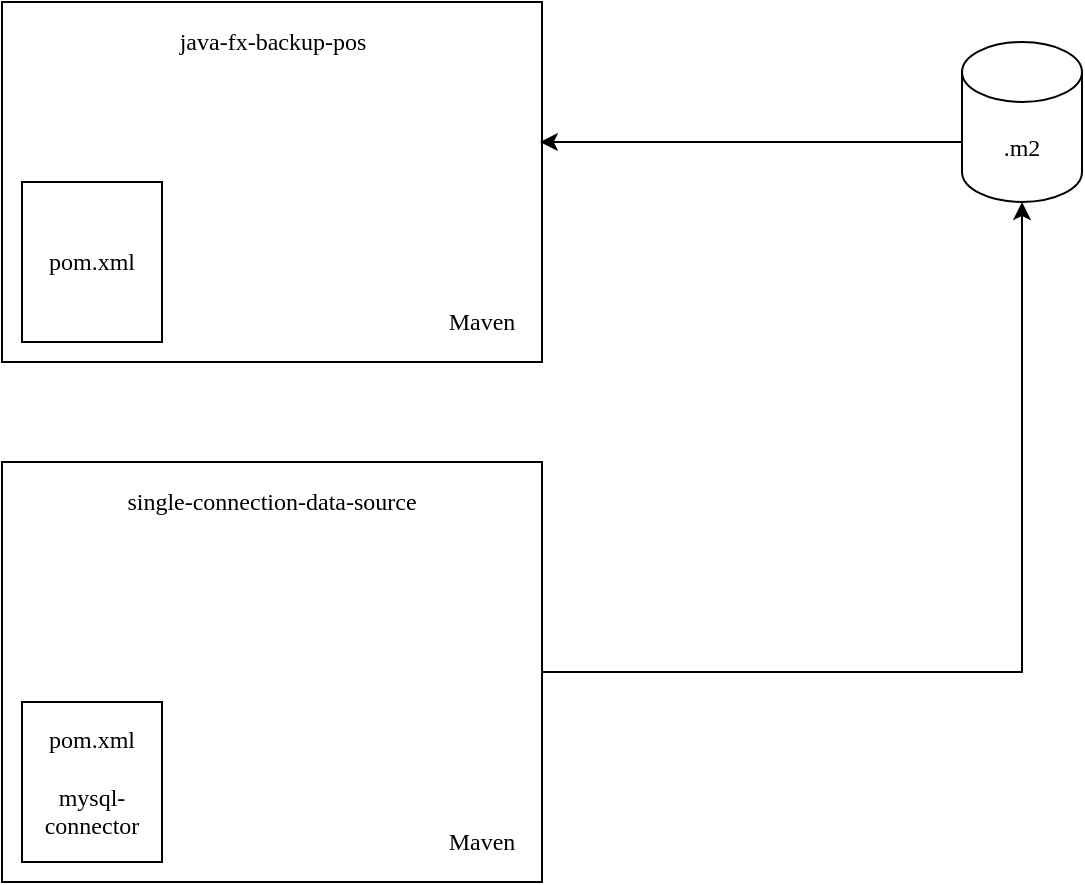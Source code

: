 <mxfile version="14.9.6" type="device"><diagram id="teF_2xrNUFZJybmuLqnI" name="Page-1"><mxGraphModel dx="868" dy="428" grid="1" gridSize="10" guides="1" tooltips="1" connect="1" arrows="1" fold="1" page="1" pageScale="1" pageWidth="850" pageHeight="1100" math="0" shadow="0"><root><mxCell id="0"/><mxCell id="1" parent="0"/><mxCell id="IMsoegX-7ya6BO8VOYSB-1" value="" style="rounded=0;whiteSpace=wrap;html=1;fontFamily=Ubuntu;fontSource=https%3A%2F%2Ffonts.googleapis.com%2Fcss%3Ffamily%3DUbuntu;" vertex="1" parent="1"><mxGeometry x="180" y="70" width="270" height="180" as="geometry"/></mxCell><mxCell id="IMsoegX-7ya6BO8VOYSB-2" value="Maven" style="text;html=1;strokeColor=none;fillColor=none;align=center;verticalAlign=middle;whiteSpace=wrap;rounded=0;fontFamily=Ubuntu;fontSource=https%3A%2F%2Ffonts.googleapis.com%2Fcss%3Ffamily%3DUbuntu;" vertex="1" parent="1"><mxGeometry x="400" y="220" width="40" height="20" as="geometry"/></mxCell><mxCell id="IMsoegX-7ya6BO8VOYSB-3" value="pom.xml" style="rounded=0;whiteSpace=wrap;html=1;fontFamily=Ubuntu;fontSource=https%3A%2F%2Ffonts.googleapis.com%2Fcss%3Ffamily%3DUbuntu;" vertex="1" parent="1"><mxGeometry x="190" y="160" width="70" height="80" as="geometry"/></mxCell><mxCell id="IMsoegX-7ya6BO8VOYSB-5" value="java-fx-backup-pos" style="text;html=1;strokeColor=none;fillColor=none;align=center;verticalAlign=middle;whiteSpace=wrap;rounded=0;fontFamily=Ubuntu;fontSource=https%3A%2F%2Ffonts.googleapis.com%2Fcss%3Ffamily%3DUbuntu;" vertex="1" parent="1"><mxGeometry x="262.5" y="80" width="105" height="20" as="geometry"/></mxCell><mxCell id="IMsoegX-7ya6BO8VOYSB-13" style="edgeStyle=orthogonalEdgeStyle;rounded=0;orthogonalLoop=1;jettySize=auto;html=1;entryX=0.996;entryY=0.389;entryDx=0;entryDy=0;entryPerimeter=0;fontFamily=Ubuntu;fontSource=https%3A%2F%2Ffonts.googleapis.com%2Fcss%3Ffamily%3DUbuntu;" edge="1" parent="1" source="IMsoegX-7ya6BO8VOYSB-6" target="IMsoegX-7ya6BO8VOYSB-1"><mxGeometry relative="1" as="geometry"><Array as="points"><mxPoint x="600" y="140"/><mxPoint x="600" y="140"/></Array></mxGeometry></mxCell><mxCell id="IMsoegX-7ya6BO8VOYSB-6" value=".m2" style="shape=cylinder3;whiteSpace=wrap;html=1;boundedLbl=1;backgroundOutline=1;size=15;fontFamily=Ubuntu;fontSource=https%3A%2F%2Ffonts.googleapis.com%2Fcss%3Ffamily%3DUbuntu;" vertex="1" parent="1"><mxGeometry x="660" y="90" width="60" height="80" as="geometry"/></mxCell><mxCell id="IMsoegX-7ya6BO8VOYSB-12" style="edgeStyle=orthogonalEdgeStyle;rounded=0;orthogonalLoop=1;jettySize=auto;html=1;fontFamily=Ubuntu;fontSource=https%3A%2F%2Ffonts.googleapis.com%2Fcss%3Ffamily%3DUbuntu;" edge="1" parent="1" source="IMsoegX-7ya6BO8VOYSB-8" target="IMsoegX-7ya6BO8VOYSB-6"><mxGeometry relative="1" as="geometry"/></mxCell><mxCell id="IMsoegX-7ya6BO8VOYSB-8" value="" style="rounded=0;whiteSpace=wrap;html=1;fontFamily=Ubuntu;fontSource=https%3A%2F%2Ffonts.googleapis.com%2Fcss%3Ffamily%3DUbuntu;" vertex="1" parent="1"><mxGeometry x="180" y="300" width="270" height="210" as="geometry"/></mxCell><mxCell id="IMsoegX-7ya6BO8VOYSB-9" value="single-connection-data-source" style="text;html=1;strokeColor=none;fillColor=none;align=center;verticalAlign=middle;whiteSpace=wrap;rounded=0;fontFamily=Ubuntu;fontSource=https%3A%2F%2Ffonts.googleapis.com%2Fcss%3Ffamily%3DUbuntu;" vertex="1" parent="1"><mxGeometry x="226.25" y="310" width="177.5" height="20" as="geometry"/></mxCell><mxCell id="IMsoegX-7ya6BO8VOYSB-10" value="Maven" style="text;html=1;strokeColor=none;fillColor=none;align=center;verticalAlign=middle;whiteSpace=wrap;rounded=0;fontFamily=Ubuntu;fontSource=https%3A%2F%2Ffonts.googleapis.com%2Fcss%3Ffamily%3DUbuntu;" vertex="1" parent="1"><mxGeometry x="400" y="480" width="40" height="20" as="geometry"/></mxCell><mxCell id="IMsoegX-7ya6BO8VOYSB-11" value="pom.xml&lt;br&gt;&lt;br&gt;mysql-connector" style="rounded=0;whiteSpace=wrap;html=1;fontFamily=Ubuntu;fontSource=https%3A%2F%2Ffonts.googleapis.com%2Fcss%3Ffamily%3DUbuntu;" vertex="1" parent="1"><mxGeometry x="190" y="420" width="70" height="80" as="geometry"/></mxCell></root></mxGraphModel></diagram></mxfile>